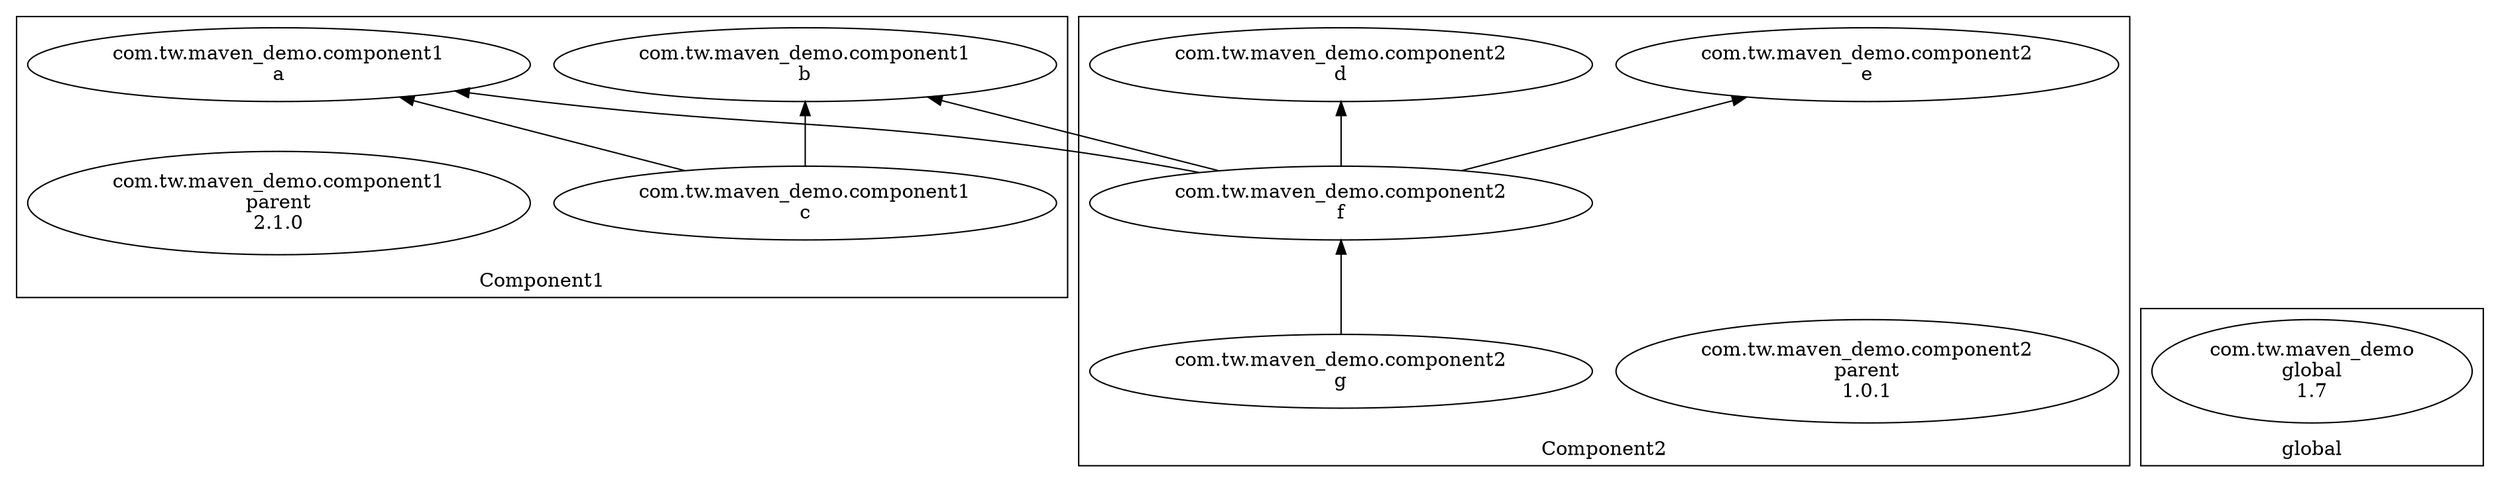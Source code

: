 digraph Dependencies {
 clusterrank = "local";
 rankdir = "BT";
  subgraph cluster_Component1 { label = "Component1"; 
com_tw_maven_demo_component1__a [label = "com.tw.maven_demo.component1\na\n"];
com_tw_maven_demo_component1__b [label = "com.tw.maven_demo.component1\nb\n"];
com_tw_maven_demo_component1__c [label = "com.tw.maven_demo.component1\nc\n"];
com_tw_maven_demo_component1__parent [label = "com.tw.maven_demo.component1\nparent\n2.1.0"];
  }
  subgraph cluster_Component2 { label = "Component2"; 
com_tw_maven_demo_component2__parent [label = "com.tw.maven_demo.component2\nparent\n1.0.1"];
com_tw_maven_demo_component2__d [label = "com.tw.maven_demo.component2\nd\n"];
com_tw_maven_demo_component2__e [label = "com.tw.maven_demo.component2\ne\n"];
com_tw_maven_demo_component2__f [label = "com.tw.maven_demo.component2\nf\n"];
com_tw_maven_demo_component2__g [label = "com.tw.maven_demo.component2\ng\n"];
  }
  subgraph cluster_global { label = "global"; 
com_tw_maven_demo__global [label = "com.tw.maven_demo\nglobal\n1.7"];
  }
  com_tw_maven_demo_component1__c -> com_tw_maven_demo_component1__a;
  com_tw_maven_demo_component1__c -> com_tw_maven_demo_component1__b;
  com_tw_maven_demo_component2__f -> com_tw_maven_demo_component1__a;
  com_tw_maven_demo_component2__f -> com_tw_maven_demo_component1__b;
  com_tw_maven_demo_component2__f -> com_tw_maven_demo_component2__d;
  com_tw_maven_demo_component2__f -> com_tw_maven_demo_component2__e;
  com_tw_maven_demo_component2__g -> com_tw_maven_demo_component2__f;
}

